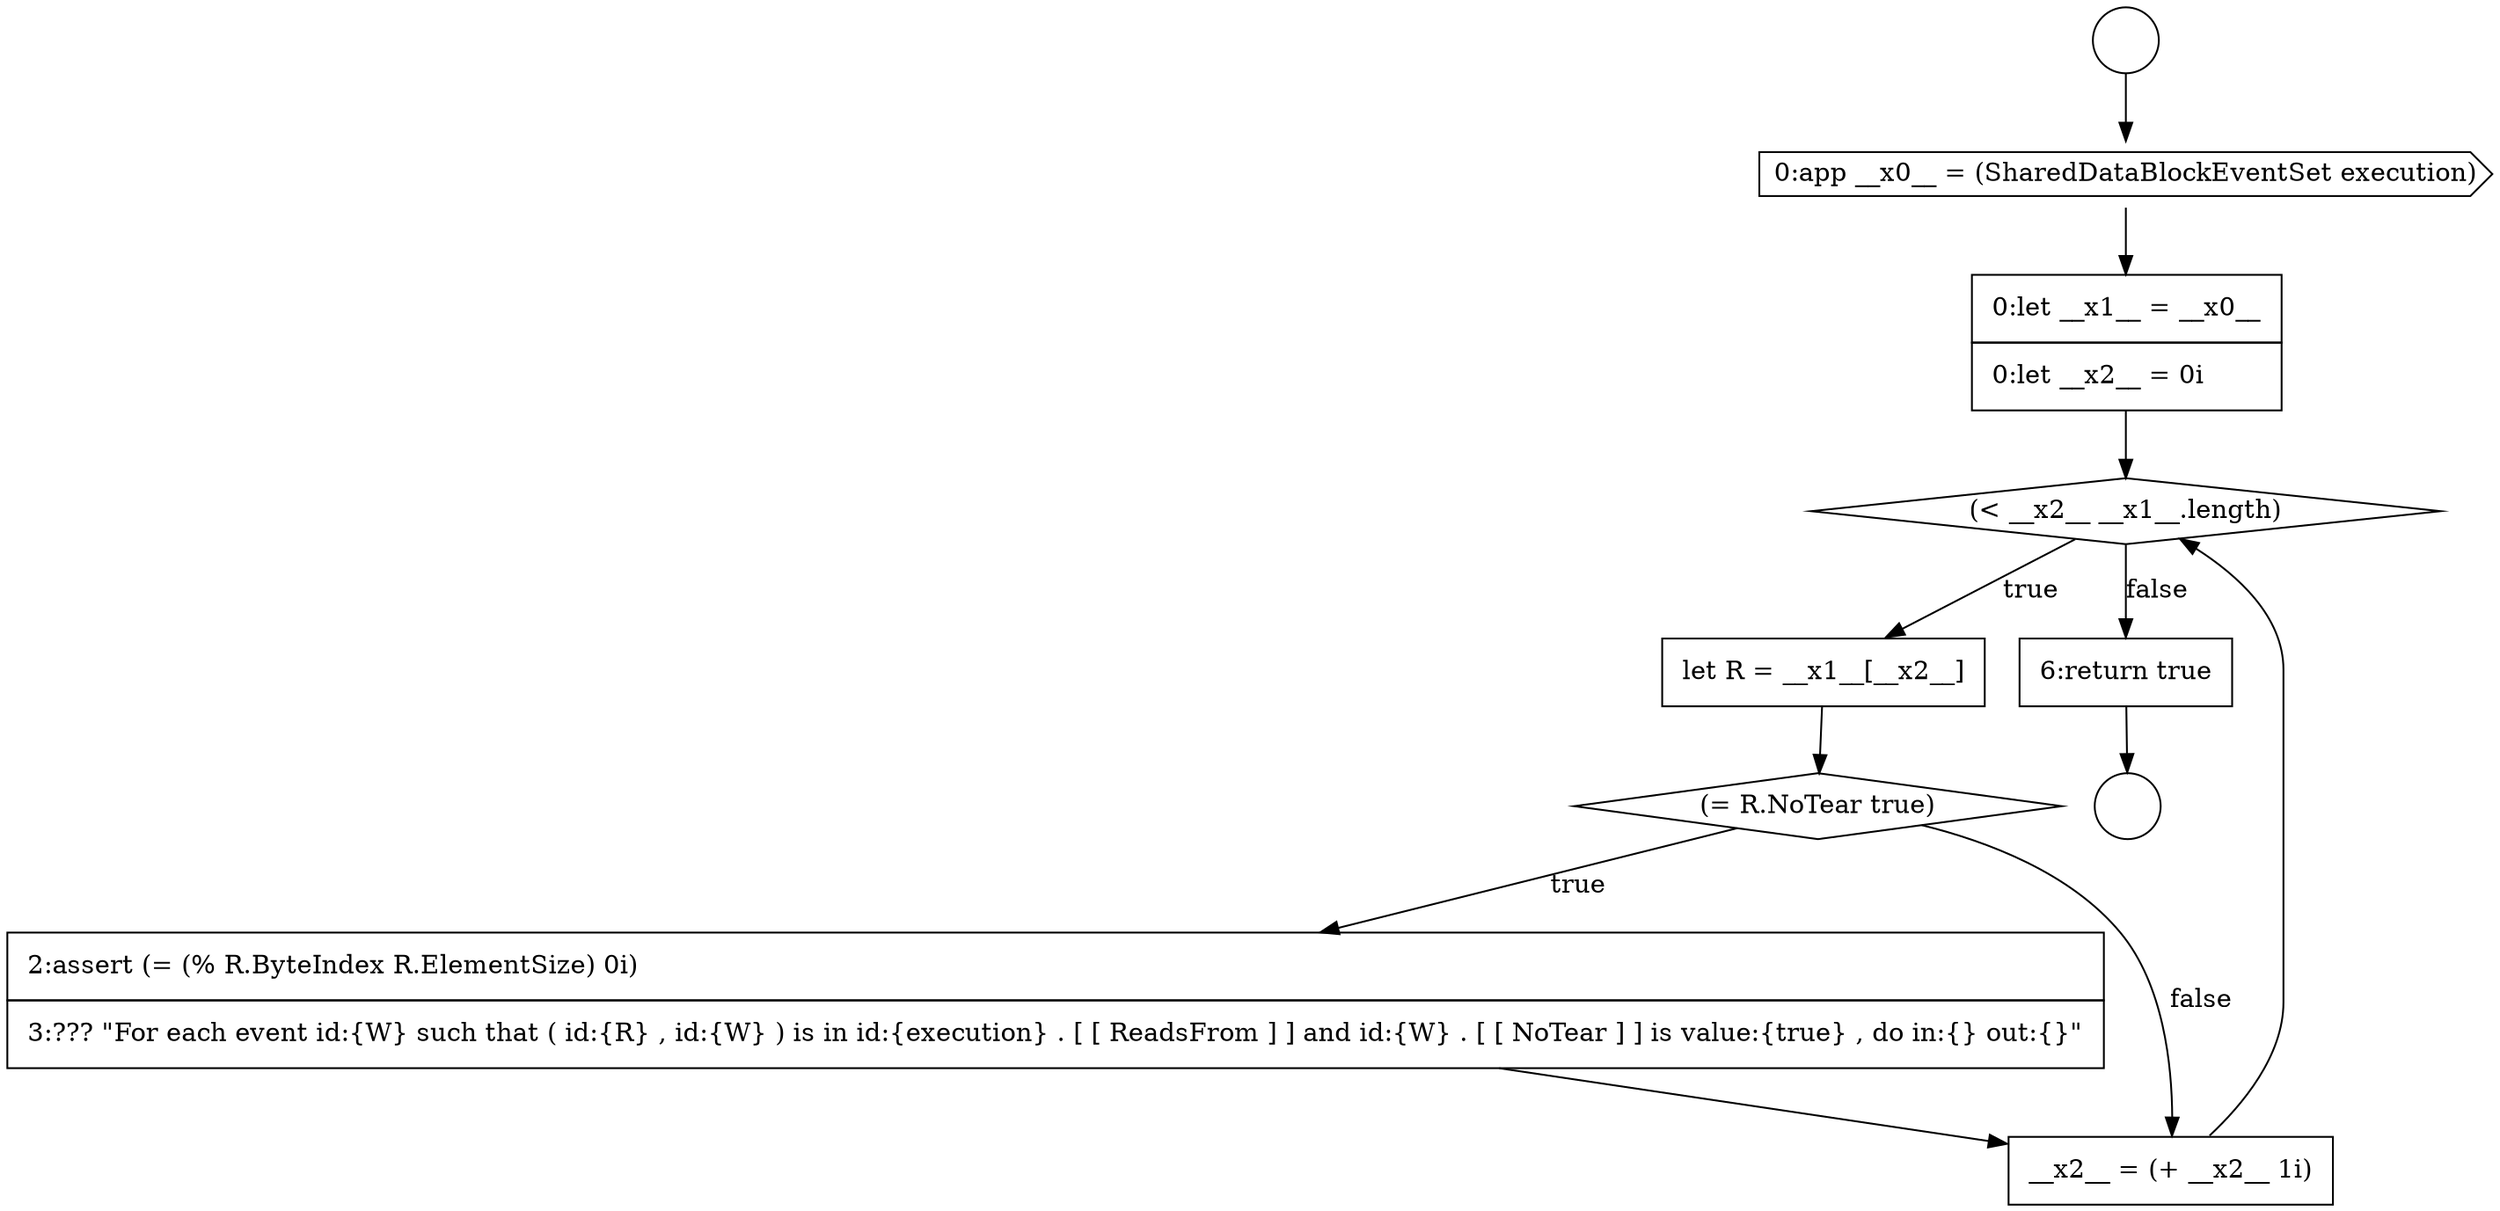 digraph {
  node19936 [shape=diamond, label=<<font color="black">(&lt; __x2__ __x1__.length)</font>> color="black" fillcolor="white" style=filled]
  node19932 [shape=circle label=" " color="black" fillcolor="white" style=filled]
  node19937 [shape=none, margin=0, label=<<font color="black">
    <table border="0" cellborder="1" cellspacing="0" cellpadding="10">
      <tr><td align="left">let R = __x1__[__x2__]</td></tr>
    </table>
  </font>> color="black" fillcolor="white" style=filled]
  node19935 [shape=none, margin=0, label=<<font color="black">
    <table border="0" cellborder="1" cellspacing="0" cellpadding="10">
      <tr><td align="left">0:let __x1__ = __x0__</td></tr>
      <tr><td align="left">0:let __x2__ = 0i</td></tr>
    </table>
  </font>> color="black" fillcolor="white" style=filled]
  node19938 [shape=diamond, label=<<font color="black">(= R.NoTear true)</font>> color="black" fillcolor="white" style=filled]
  node19941 [shape=none, margin=0, label=<<font color="black">
    <table border="0" cellborder="1" cellspacing="0" cellpadding="10">
      <tr><td align="left">6:return true</td></tr>
    </table>
  </font>> color="black" fillcolor="white" style=filled]
  node19934 [shape=cds, label=<<font color="black">0:app __x0__ = (SharedDataBlockEventSet execution)</font>> color="black" fillcolor="white" style=filled]
  node19939 [shape=none, margin=0, label=<<font color="black">
    <table border="0" cellborder="1" cellspacing="0" cellpadding="10">
      <tr><td align="left">2:assert (= (% R.ByteIndex R.ElementSize) 0i)</td></tr>
      <tr><td align="left">3:??? &quot;For each event id:{W} such that ( id:{R} , id:{W} ) is in id:{execution} . [ [ ReadsFrom ] ] and id:{W} . [ [ NoTear ] ] is value:{true} , do in:{} out:{}&quot;</td></tr>
    </table>
  </font>> color="black" fillcolor="white" style=filled]
  node19933 [shape=circle label=" " color="black" fillcolor="white" style=filled]
  node19940 [shape=none, margin=0, label=<<font color="black">
    <table border="0" cellborder="1" cellspacing="0" cellpadding="10">
      <tr><td align="left">__x2__ = (+ __x2__ 1i)</td></tr>
    </table>
  </font>> color="black" fillcolor="white" style=filled]
  node19936 -> node19937 [label=<<font color="black">true</font>> color="black"]
  node19936 -> node19941 [label=<<font color="black">false</font>> color="black"]
  node19941 -> node19933 [ color="black"]
  node19934 -> node19935 [ color="black"]
  node19939 -> node19940 [ color="black"]
  node19938 -> node19939 [label=<<font color="black">true</font>> color="black"]
  node19938 -> node19940 [label=<<font color="black">false</font>> color="black"]
  node19932 -> node19934 [ color="black"]
  node19935 -> node19936 [ color="black"]
  node19940 -> node19936 [ color="black"]
  node19937 -> node19938 [ color="black"]
}
